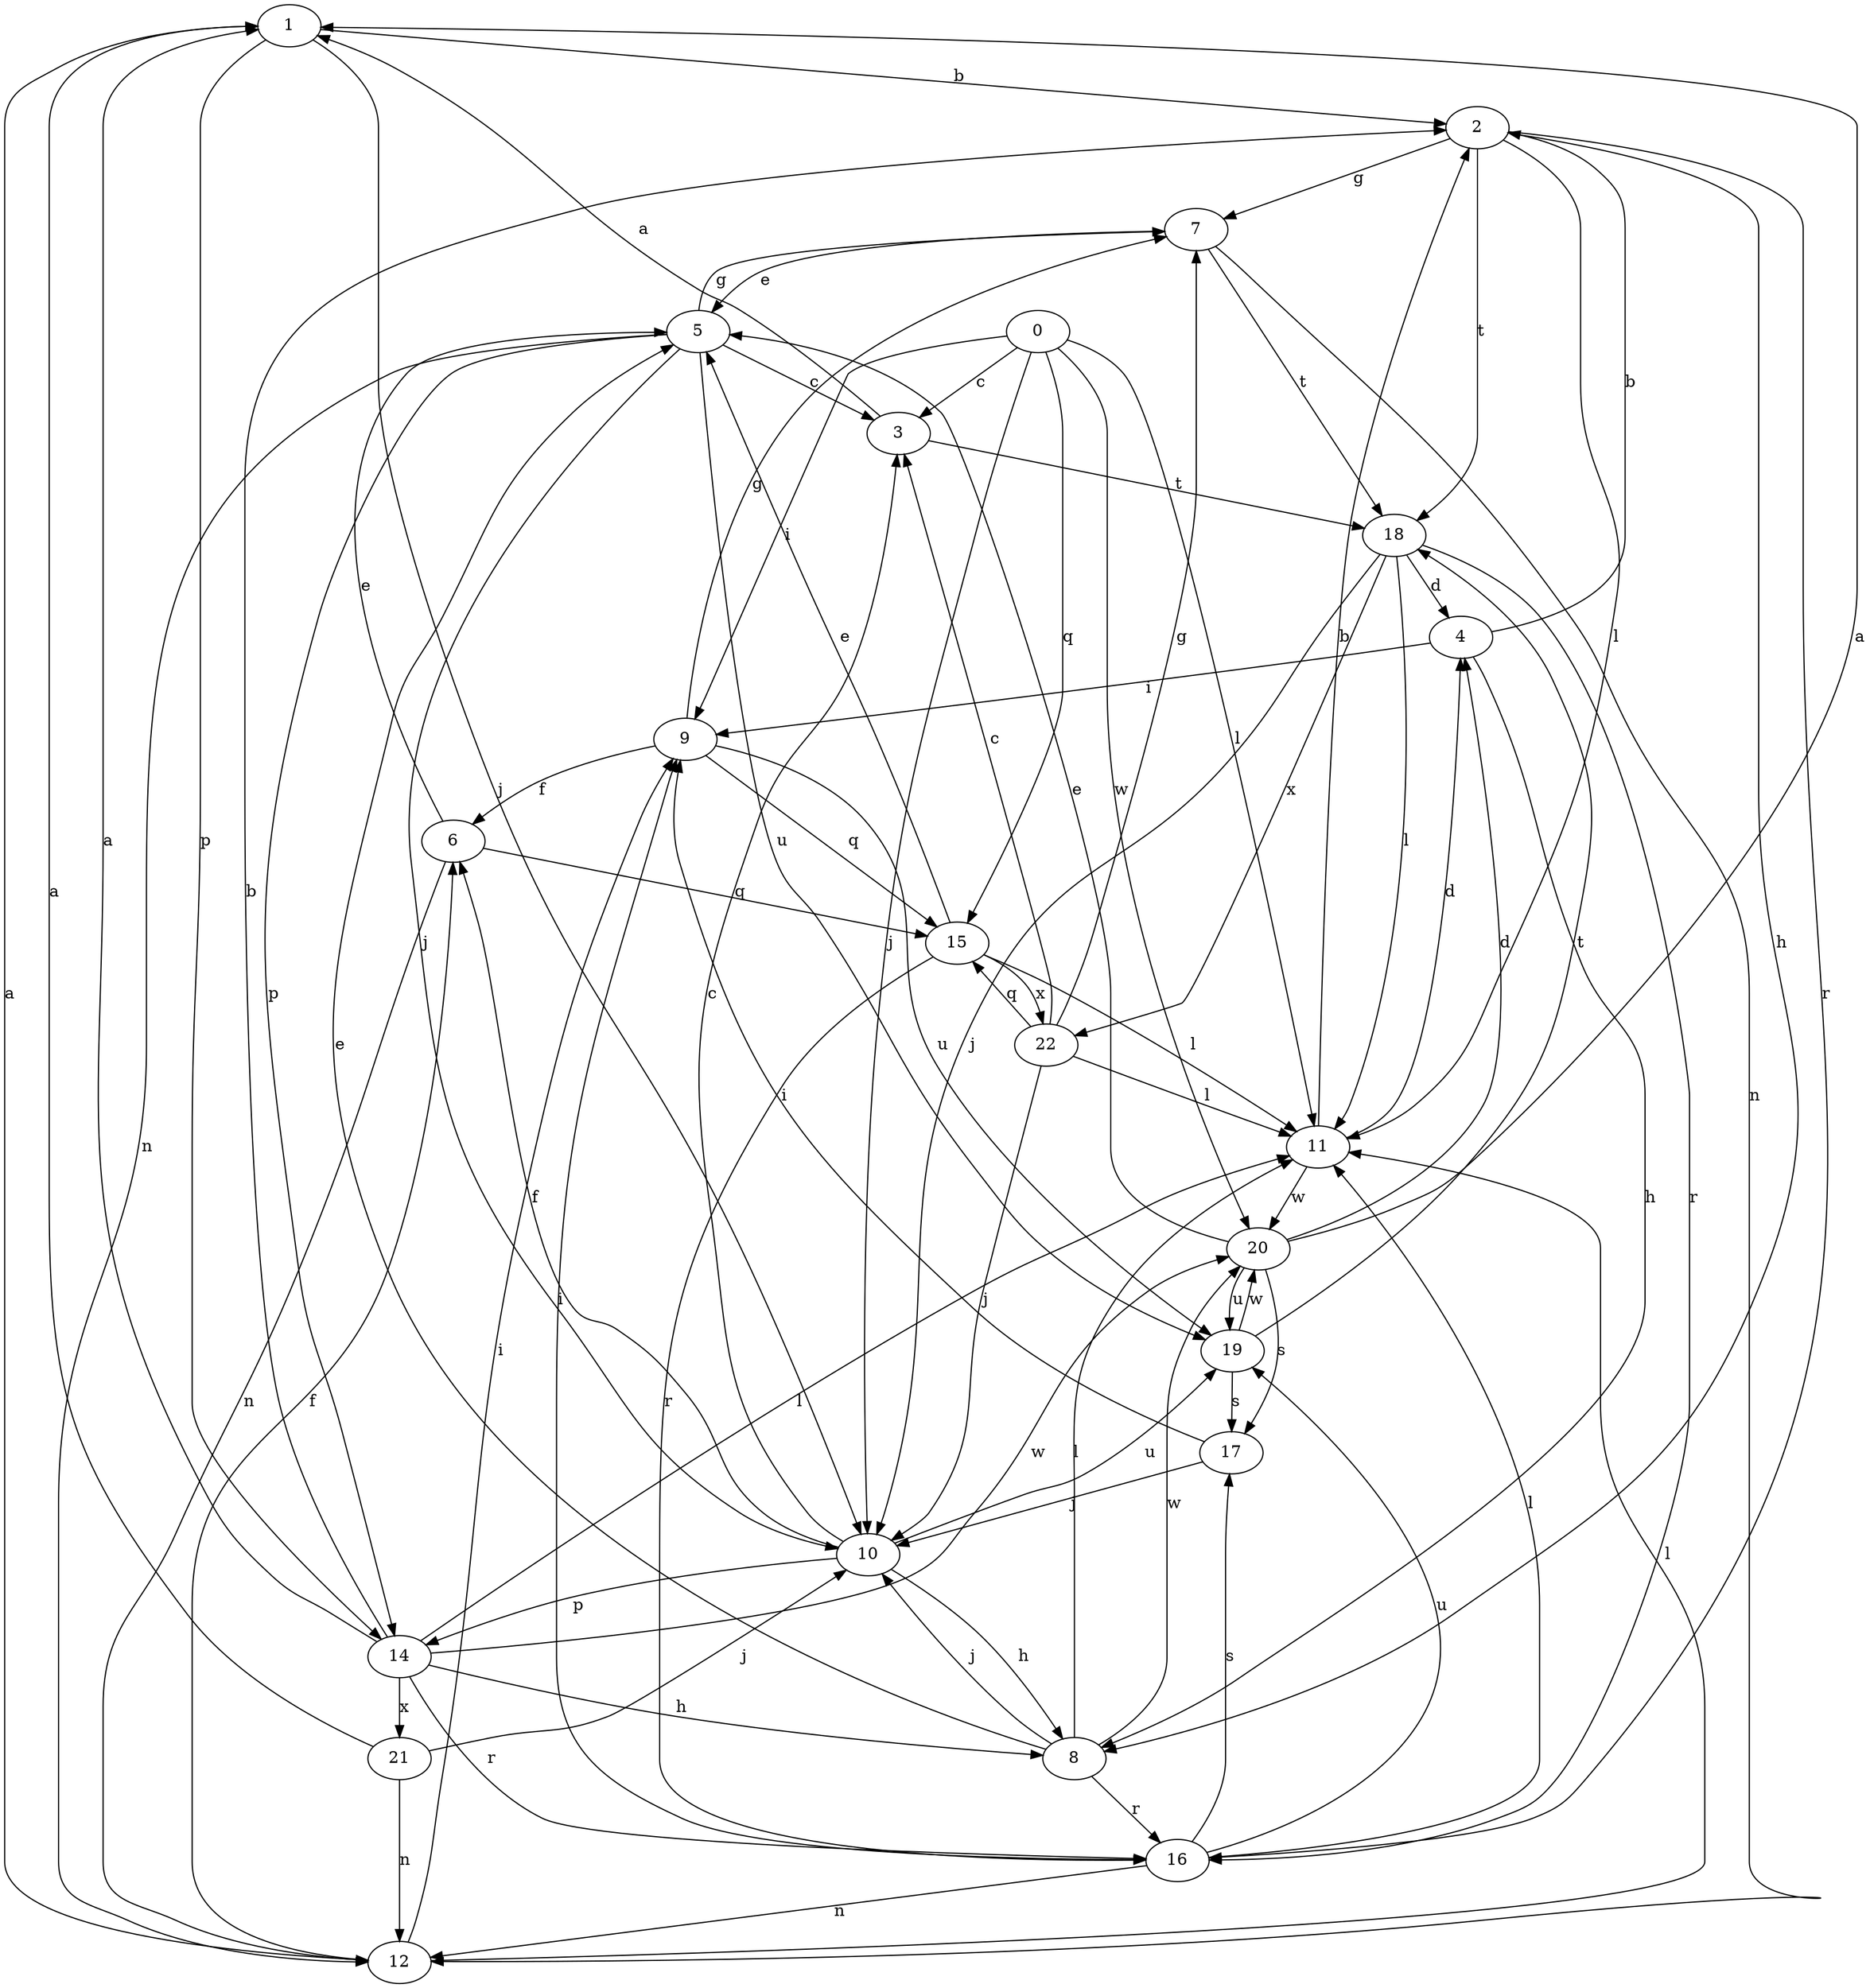 strict digraph  {
1;
2;
3;
4;
5;
6;
7;
8;
9;
10;
11;
12;
14;
15;
16;
17;
18;
19;
20;
0;
21;
22;
1 -> 2  [label=b];
1 -> 10  [label=j];
1 -> 14  [label=p];
2 -> 7  [label=g];
2 -> 8  [label=h];
2 -> 11  [label=l];
2 -> 16  [label=r];
2 -> 18  [label=t];
3 -> 1  [label=a];
3 -> 18  [label=t];
4 -> 2  [label=b];
4 -> 8  [label=h];
4 -> 9  [label=i];
5 -> 3  [label=c];
5 -> 7  [label=g];
5 -> 10  [label=j];
5 -> 12  [label=n];
5 -> 14  [label=p];
5 -> 19  [label=u];
6 -> 5  [label=e];
6 -> 12  [label=n];
6 -> 15  [label=q];
7 -> 5  [label=e];
7 -> 12  [label=n];
7 -> 18  [label=t];
8 -> 5  [label=e];
8 -> 10  [label=j];
8 -> 11  [label=l];
8 -> 16  [label=r];
8 -> 20  [label=w];
9 -> 6  [label=f];
9 -> 7  [label=g];
9 -> 15  [label=q];
9 -> 19  [label=u];
10 -> 3  [label=c];
10 -> 6  [label=f];
10 -> 8  [label=h];
10 -> 14  [label=p];
10 -> 19  [label=u];
11 -> 2  [label=b];
11 -> 4  [label=d];
11 -> 20  [label=w];
12 -> 1  [label=a];
12 -> 6  [label=f];
12 -> 9  [label=i];
12 -> 11  [label=l];
14 -> 1  [label=a];
14 -> 2  [label=b];
14 -> 8  [label=h];
14 -> 11  [label=l];
14 -> 16  [label=r];
14 -> 20  [label=w];
14 -> 21  [label=x];
15 -> 5  [label=e];
15 -> 11  [label=l];
15 -> 16  [label=r];
15 -> 22  [label=x];
16 -> 9  [label=i];
16 -> 11  [label=l];
16 -> 12  [label=n];
16 -> 17  [label=s];
16 -> 19  [label=u];
17 -> 9  [label=i];
17 -> 10  [label=j];
18 -> 4  [label=d];
18 -> 10  [label=j];
18 -> 11  [label=l];
18 -> 16  [label=r];
18 -> 22  [label=x];
19 -> 17  [label=s];
19 -> 18  [label=t];
19 -> 20  [label=w];
20 -> 1  [label=a];
20 -> 4  [label=d];
20 -> 5  [label=e];
20 -> 17  [label=s];
20 -> 19  [label=u];
0 -> 3  [label=c];
0 -> 9  [label=i];
0 -> 10  [label=j];
0 -> 11  [label=l];
0 -> 15  [label=q];
0 -> 20  [label=w];
21 -> 1  [label=a];
21 -> 10  [label=j];
21 -> 12  [label=n];
22 -> 3  [label=c];
22 -> 7  [label=g];
22 -> 10  [label=j];
22 -> 11  [label=l];
22 -> 15  [label=q];
}
